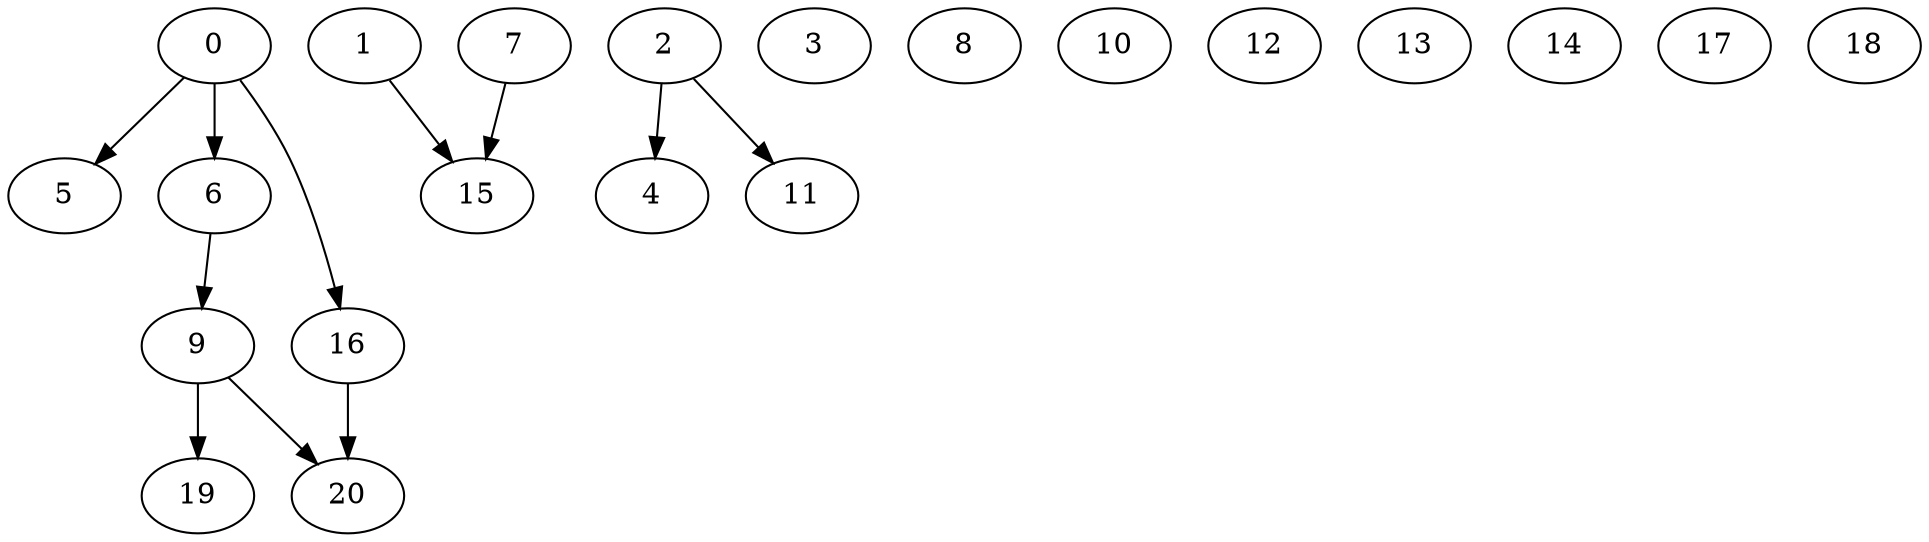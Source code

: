 digraph "Random_Nodes_21_Density_0.52_CCR_0.98_WeightType_Random" {
	0	 [Weight=6];
	5	 [Weight=10];
	0 -> 5	 [Weight=12];
	6	 [Weight=6];
	0 -> 6	 [Weight=20];
	16	 [Weight=3];
	0 -> 16	 [Weight=10];
	1	 [Weight=3];
	15	 [Weight=2];
	1 -> 15	 [Weight=12];
	2	 [Weight=8];
	4	 [Weight=2];
	2 -> 4	 [Weight=14];
	11	 [Weight=3];
	2 -> 11	 [Weight=12];
	3	 [Weight=8];
	9	 [Weight=8];
	6 -> 9	 [Weight=6];
	7	 [Weight=7];
	7 -> 15	 [Weight=6];
	8	 [Weight=3];
	19	 [Weight=10];
	9 -> 19	 [Weight=14];
	20	 [Weight=8];
	9 -> 20	 [Weight=6];
	10	 [Weight=9];
	12	 [Weight=8];
	13	 [Weight=6];
	14	 [Weight=6];
	16 -> 20	 [Weight=16];
	17	 [Weight=10];
	18	 [Weight=5];
}
